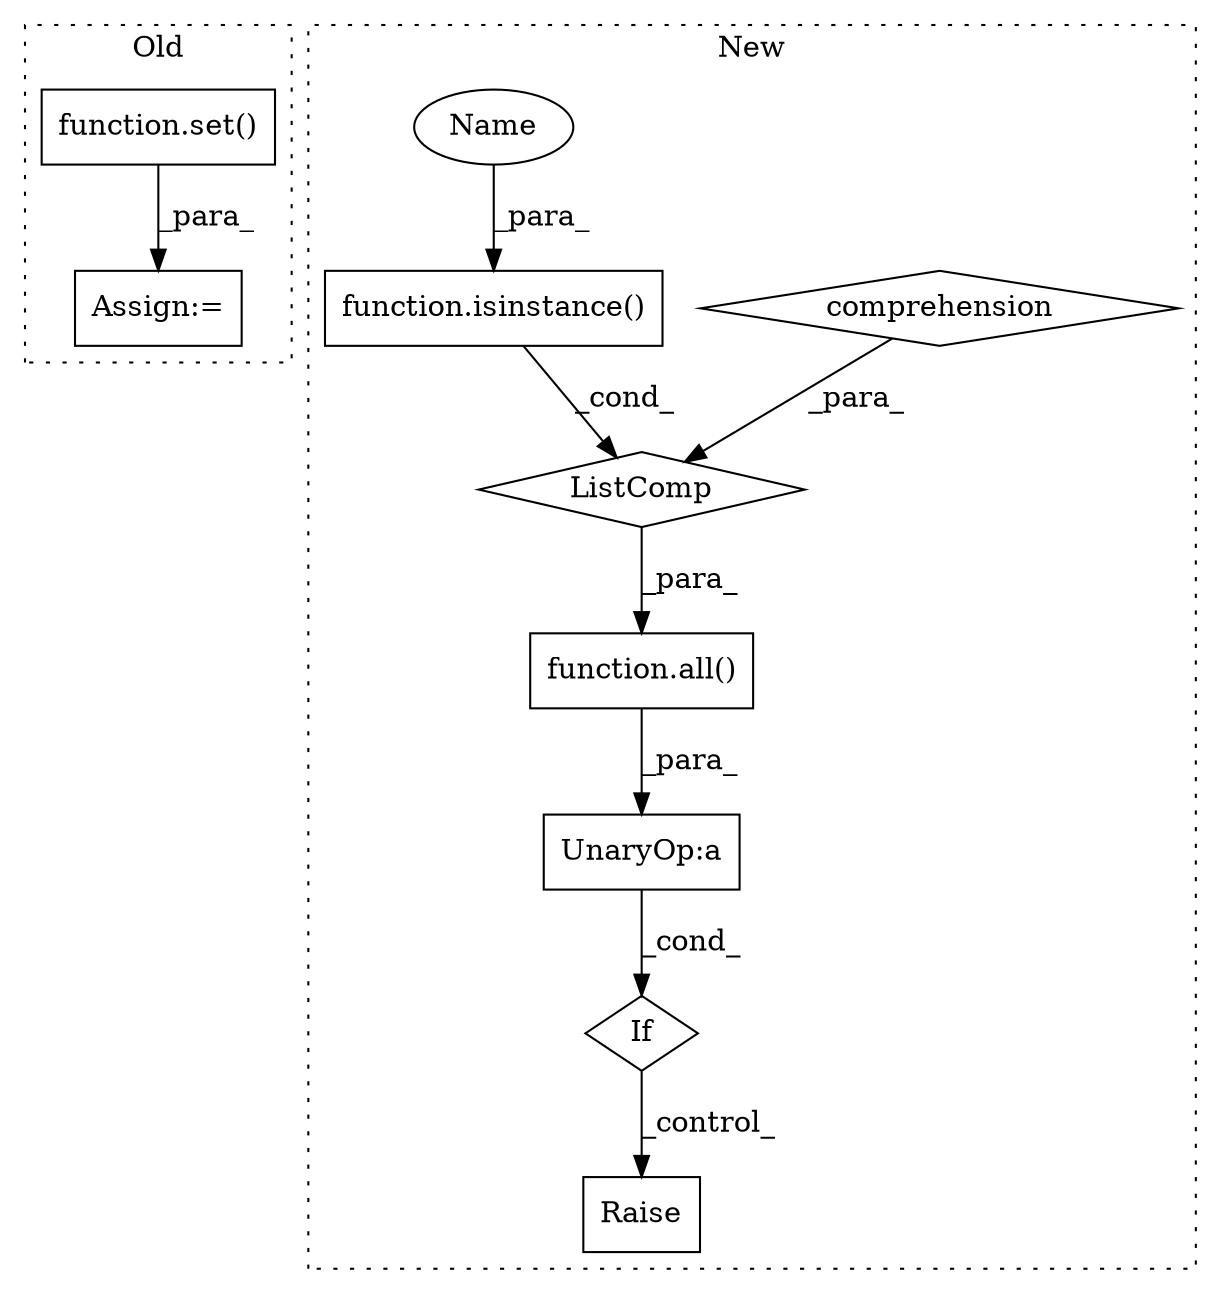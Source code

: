 digraph G {
subgraph cluster0 {
1 [label="function.set()" a="75" s="8026,8039" l="4,1" shape="box"];
4 [label="Assign:=" a="68" s="8005" l="21" shape="box"];
label = "Old";
style="dotted";
}
subgraph cluster1 {
2 [label="function.isinstance()" a="75" s="8032,8049" l="11,1" shape="box"];
3 [label="If" a="96" s="8020" l="3" shape="diamond"];
5 [label="Raise" a="91" s="8089" l="6" shape="box"];
6 [label="UnaryOp:a" a="61" s="8023" l="48" shape="box"];
7 [label="comprehension" a="45" s="8051" l="3" shape="diamond"];
8 [label="ListComp" a="106" s="8031" l="39" shape="diamond"];
9 [label="function.all()" a="75" s="8027,8070" l="4,1" shape="box"];
10 [label="Name" a="87" s="8043" l="1" shape="ellipse"];
label = "New";
style="dotted";
}
1 -> 4 [label="_para_"];
2 -> 8 [label="_cond_"];
3 -> 5 [label="_control_"];
6 -> 3 [label="_cond_"];
7 -> 8 [label="_para_"];
8 -> 9 [label="_para_"];
9 -> 6 [label="_para_"];
10 -> 2 [label="_para_"];
}